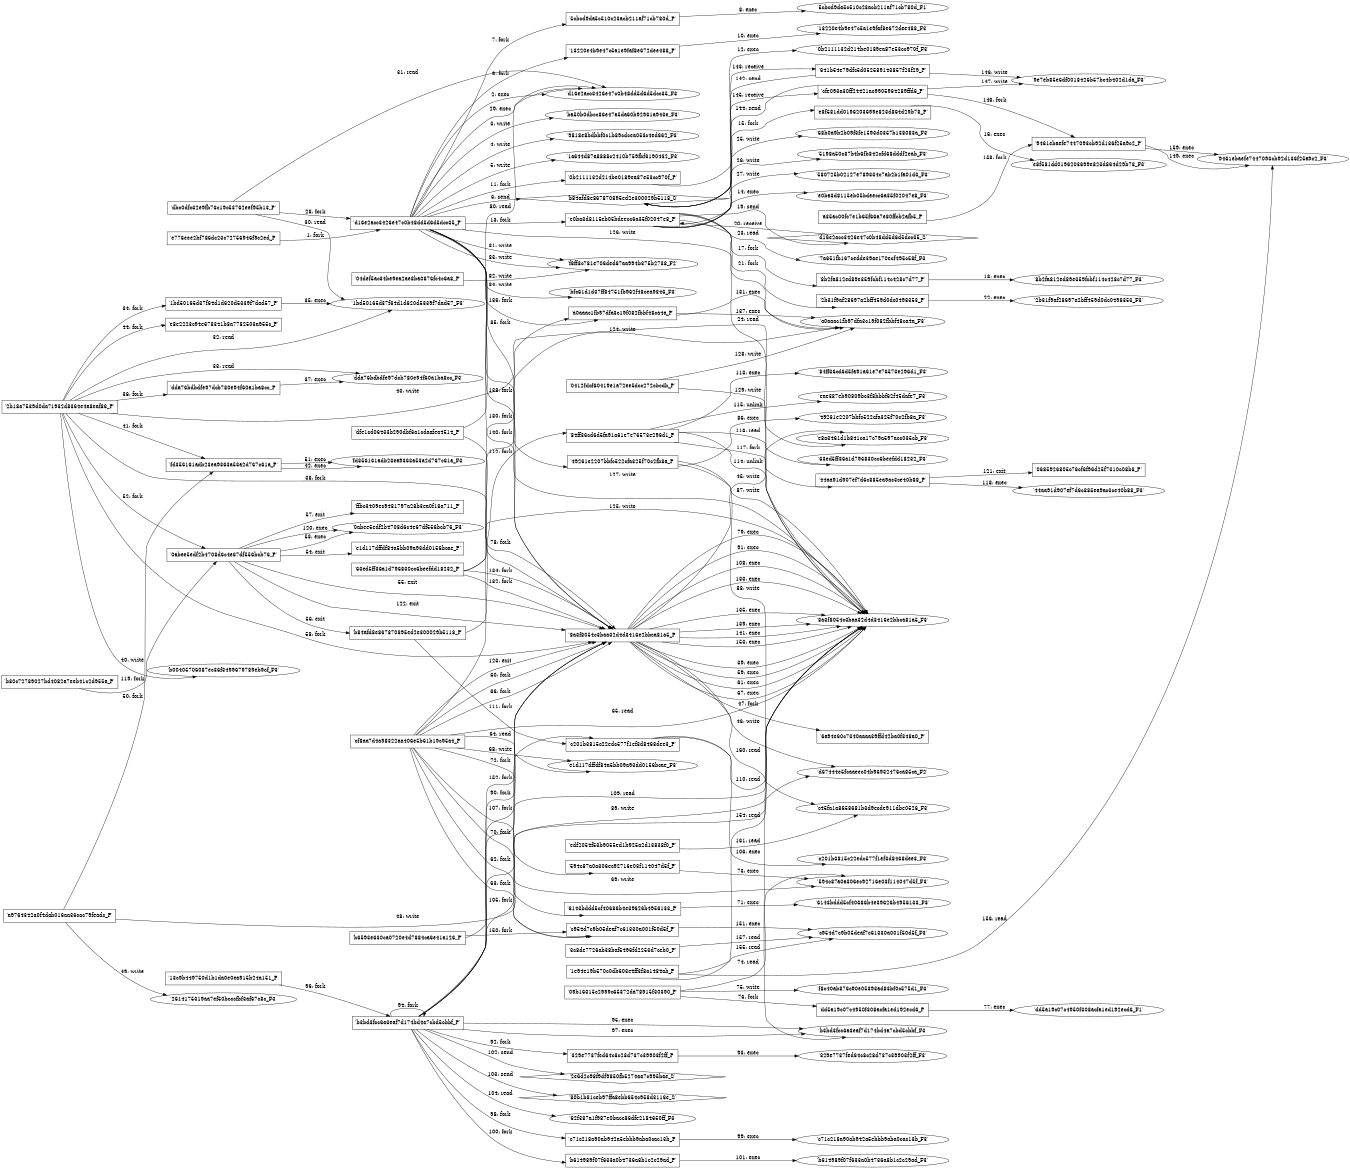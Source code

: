 digraph "D:\Learning\Paper\apt\基于CTI的攻击预警\Dataset\攻击图\ASGfromALLCTI\Prometei botnet and its quest for Monero.dot" {
rankdir="LR"
size="9"
fixedsize="false"
splines="true"
nodesep=0.3
ranksep=0
fontsize=10
overlap="scalexy"
engine= "neato"
	"'e776eee2bf786dc23c72756946f9c2ed_P'" [node_type=Process shape=box]
	"'d16e2acc3426e47c0b48dd5d6d5dcc35_P'" [node_type=Process shape=box]
	"'e776eee2bf786dc23c72756946f9c2ed_P'" -> "'d16e2acc3426e47c0b48dd5d6d5dcc35_P'" [label="1: fork"]
	"'d16e2acc3426e47c0b48dd5d6d5dcc35_P'" [node_type=Process shape=box]
	"'d16e2acc3426e47c0b48dd5d6d5dcc35_F3'" [node_type=File shape=ellipse]
	"'d16e2acc3426e47c0b48dd5d6d5dcc35_P'" -> "'d16e2acc3426e47c0b48dd5d6d5dcc35_F3'" [label="2: exec"]
	"'ba50b0dbcc86e47a5da60b92961a943e_F3'" [node_type=file shape=ellipse]
	"'d16e2acc3426e47c0b48dd5d6d5dcc35_P'" [node_type=Process shape=box]
	"'d16e2acc3426e47c0b48dd5d6d5dcc35_P'" -> "'ba50b0dbcc86e47a5da60b92961a943e_F3'" [label="3: write"]
	"'9818e8bdbbf0c1b89cdcea053c4ed662_F3'" [node_type=file shape=ellipse]
	"'d16e2acc3426e47c0b48dd5d6d5dcc35_P'" [node_type=Process shape=box]
	"'d16e2acc3426e47c0b48dd5d6d5dcc35_P'" -> "'9818e8bdbbf0c1b89cdcea053c4ed662_F3'" [label="4: write"]
	"'1a644d87a8888c2410b759fbf6190432_F3'" [node_type=file shape=ellipse]
	"'d16e2acc3426e47c0b48dd5d6d5dcc35_P'" [node_type=Process shape=box]
	"'d16e2acc3426e47c0b48dd5d6d5dcc35_P'" -> "'1a644d87a8888c2410b759fbf6190432_F3'" [label="5: write"]
	"'b84afd8e867870895ed2e300029b5118_S'" [node_type=Socket shape=diamond]
	"'d16e2acc3426e47c0b48dd5d6d5dcc35_P'" [node_type=Process shape=box]
	"'d16e2acc3426e47c0b48dd5d6d5dcc35_P'" -> "'b84afd8e867870895ed2e300029b5118_S'" [label="6: send"]
	"'d16e2acc3426e47c0b48dd5d6d5dcc35_P'" [node_type=Process shape=box]
	"'5cbcd9da5c510c23acb211af71cb780d_P'" [node_type=Process shape=box]
	"'d16e2acc3426e47c0b48dd5d6d5dcc35_P'" -> "'5cbcd9da5c510c23acb211af71cb780d_P'" [label="7: fork"]
	"'5cbcd9da5c510c23acb211af71cb780d_P'" [node_type=Process shape=box]
	"'5cbcd9da5c510c23acb211af71cb780d_F1'" [node_type=File shape=ellipse]
	"'5cbcd9da5c510c23acb211af71cb780d_P'" -> "'5cbcd9da5c510c23acb211af71cb780d_F1'" [label="8: exec"]
	"'d16e2acc3426e47c0b48dd5d6d5dcc35_P'" [node_type=Process shape=box]
	"'13220e4b9e47c5a1e9faf8e672dee488_P'" [node_type=Process shape=box]
	"'d16e2acc3426e47c0b48dd5d6d5dcc35_P'" -> "'13220e4b9e47c5a1e9faf8e672dee488_P'" [label="9: fork"]
	"'13220e4b9e47c5a1e9faf8e672dee488_P'" [node_type=Process shape=box]
	"'13220e4b9e47c5a1e9faf8e672dee488_F3'" [node_type=File shape=ellipse]
	"'13220e4b9e47c5a1e9faf8e672dee488_P'" -> "'13220e4b9e47c5a1e9faf8e672dee488_F3'" [label="10: exec"]
	"'d16e2acc3426e47c0b48dd5d6d5dcc35_P'" [node_type=Process shape=box]
	"'0b2111132d214be0189ea87e53cc970f_P'" [node_type=Process shape=box]
	"'d16e2acc3426e47c0b48dd5d6d5dcc35_P'" -> "'0b2111132d214be0189ea87e53cc970f_P'" [label="11: fork"]
	"'0b2111132d214be0189ea87e53cc970f_P'" [node_type=Process shape=box]
	"'0b2111132d214be0189ea87e53cc970f_F3'" [node_type=File shape=ellipse]
	"'0b2111132d214be0189ea87e53cc970f_P'" -> "'0b2111132d214be0189ea87e53cc970f_F3'" [label="12: exec"]
	"'d16e2acc3426e47c0b48dd5d6d5dcc35_P'" [node_type=Process shape=box]
	"'e0ba3d8115eb05bdeecc6a35f02047e8_P'" [node_type=Process shape=box]
	"'d16e2acc3426e47c0b48dd5d6d5dcc35_P'" -> "'e0ba3d8115eb05bdeecc6a35f02047e8_P'" [label="13: fork"]
	"'e0ba3d8115eb05bdeecc6a35f02047e8_P'" [node_type=Process shape=box]
	"'e0ba3d8115eb05bdeecc6a35f02047e8_F3'" [node_type=File shape=ellipse]
	"'e0ba3d8115eb05bdeecc6a35f02047e8_P'" -> "'e0ba3d8115eb05bdeecc6a35f02047e8_F3'" [label="14: exec"]
	"'e0ba3d8115eb05bdeecc6a35f02047e8_P'" [node_type=Process shape=box]
	"'e8f581dd0196203699e823d864d29b78_P'" [node_type=Process shape=box]
	"'e0ba3d8115eb05bdeecc6a35f02047e8_P'" -> "'e8f581dd0196203699e823d864d29b78_P'" [label="15: fork"]
	"'e8f581dd0196203699e823d864d29b78_P'" [node_type=Process shape=box]
	"'e8f581dd0196203699e823d864d29b78_F3'" [node_type=File shape=ellipse]
	"'e8f581dd0196203699e823d864d29b78_P'" -> "'e8f581dd0196203699e823d864d29b78_F3'" [label="16: exec"]
	"'e0ba3d8115eb05bdeecc6a35f02047e8_P'" [node_type=Process shape=box]
	"'8b2fa812ed89e359fcbf114c428c7d77_P'" [node_type=Process shape=box]
	"'e0ba3d8115eb05bdeecc6a35f02047e8_P'" -> "'8b2fa812ed89e359fcbf114c428c7d77_P'" [label="17: fork"]
	"'8b2fa812ed89e359fcbf114c428c7d77_P'" [node_type=Process shape=box]
	"'8b2fa812ed89e359fcbf114c428c7d77_F3'" [node_type=File shape=ellipse]
	"'8b2fa812ed89e359fcbf114c428c7d77_P'" -> "'8b2fa812ed89e359fcbf114c428c7d77_F3'" [label="18: exec"]
	"'d16e2acc3426e47c0b48dd5d6d5dcc35_S'" [node_type=Socket shape=diamond]
	"'e0ba3d8115eb05bdeecc6a35f02047e8_P'" [node_type=Process shape=box]
	"'e0ba3d8115eb05bdeecc6a35f02047e8_P'" -> "'d16e2acc3426e47c0b48dd5d6d5dcc35_S'" [label="19: send"]
	"'d16e2acc3426e47c0b48dd5d6d5dcc35_S'" -> "'e0ba3d8115eb05bdeecc6a35f02047e8_P'" [label="20: receive"]
	"'e0ba3d8115eb05bdeecc6a35f02047e8_P'" [node_type=Process shape=box]
	"'2b31f9af28697a2bff459d0dc0498353_P'" [node_type=Process shape=box]
	"'e0ba3d8115eb05bdeecc6a35f02047e8_P'" -> "'2b31f9af28697a2bff459d0dc0498353_P'" [label="21: fork"]
	"'2b31f9af28697a2bff459d0dc0498353_P'" [node_type=Process shape=box]
	"'2b31f9af28697a2bff459d0dc0498353_F3'" [node_type=File shape=ellipse]
	"'2b31f9af28697a2bff459d0dc0498353_P'" -> "'2b31f9af28697a2bff459d0dc0498353_F3'" [label="22: exec"]
	"'7a651fb167cedde39ae170ecf495c58f_F3'" [node_type=file shape=ellipse]
	"'e0ba3d8115eb05bdeecc6a35f02047e8_P'" [node_type=Process shape=box]
	"'e0ba3d8115eb05bdeecc6a35f02047e8_P'" -> "'7a651fb167cedde39ae170ecf495c58f_F3'" [label="23: read"]
	"'8a3f8054c3baa32d4d3416e2bbca81a5_F3'" [node_type=file shape=ellipse]
	"'e0ba3d8115eb05bdeecc6a35f02047e8_P'" [node_type=Process shape=box]
	"'e0ba3d8115eb05bdeecc6a35f02047e8_P'" -> "'8a3f8054c3baa32d4d3416e2bbca81a5_F3'" [label="24: read"]
	"'68b0a9b2b09f3fe1593d0357b138083a_F3'" [node_type=file shape=ellipse]
	"'e0ba3d8115eb05bdeecc6a35f02047e8_P'" [node_type=Process shape=box]
	"'e0ba3d8115eb05bdeecc6a35f02047e8_P'" -> "'68b0a9b2b09f3fe1593d0357b138083a_F3'" [label="25: write"]
	"'5198a50c87b4b6fb842cfd68dddf2eab_F3'" [node_type=file shape=ellipse]
	"'e0ba3d8115eb05bdeecc6a35f02047e8_P'" [node_type=Process shape=box]
	"'e0ba3d8115eb05bdeecc6a35f02047e8_P'" -> "'5198a50c87b4b6fb842cfd68dddf2eab_F3'" [label="26: write"]
	"'580725b02127e789334c7ab2b1fa01d3_F3'" [node_type=file shape=ellipse]
	"'e0ba3d8115eb05bdeecc6a35f02047e8_P'" [node_type=Process shape=box]
	"'e0ba3d8115eb05bdeecc6a35f02047e8_P'" -> "'580725b02127e789334c7ab2b1fa01d3_F3'" [label="27: write"]
	"'dbc0dfc32e9fb76c19c53762eef95b13_P'" [node_type=Process shape=box]
	"'d16e2acc3426e47c0b48dd5d6d5dcc35_P'" [node_type=Process shape=box]
	"'dbc0dfc32e9fb76c19c53762eef95b13_P'" -> "'d16e2acc3426e47c0b48dd5d6d5dcc35_P'" [label="28: fork"]
	"'d16e2acc3426e47c0b48dd5d6d5dcc35_P'" [node_type=Process shape=box]
	"'d16e2acc3426e47c0b48dd5d6d5dcc35_F3'" [node_type=File shape=ellipse]
	"'d16e2acc3426e47c0b48dd5d6d5dcc35_P'" -> "'d16e2acc3426e47c0b48dd5d6d5dcc35_F3'" [label="29: exec"]
	"'1bd50165d37f64d1d620d5339f7dad57_F3'" [node_type=file shape=ellipse]
	"'dbc0dfc32e9fb76c19c53762eef95b13_P'" [node_type=Process shape=box]
	"'dbc0dfc32e9fb76c19c53762eef95b13_P'" -> "'1bd50165d37f64d1d620d5339f7dad57_F3'" [label="30: read"]
	"'d16e2acc3426e47c0b48dd5d6d5dcc35_F3'" [node_type=file shape=ellipse]
	"'dbc0dfc32e9fb76c19c53762eef95b13_P'" [node_type=Process shape=box]
	"'dbc0dfc32e9fb76c19c53762eef95b13_P'" -> "'d16e2acc3426e47c0b48dd5d6d5dcc35_F3'" [label="31: read"]
	"'1bd50165d37f64d1d620d5339f7dad57_F3'" [node_type=file shape=ellipse]
	"'2b18a7539d0da71932d8364e4a8eaf86_P'" [node_type=Process shape=box]
	"'2b18a7539d0da71932d8364e4a8eaf86_P'" -> "'1bd50165d37f64d1d620d5339f7dad57_F3'" [label="32: read"]
	"'dda76bdbdfe97dcb780e94f60a1ba8cc_F3'" [node_type=file shape=ellipse]
	"'2b18a7539d0da71932d8364e4a8eaf86_P'" [node_type=Process shape=box]
	"'2b18a7539d0da71932d8364e4a8eaf86_P'" -> "'dda76bdbdfe97dcb780e94f60a1ba8cc_F3'" [label="33: read"]
	"'2b18a7539d0da71932d8364e4a8eaf86_P'" [node_type=Process shape=box]
	"'1bd50165d37f64d1d620d5339f7dad57_P'" [node_type=Process shape=box]
	"'2b18a7539d0da71932d8364e4a8eaf86_P'" -> "'1bd50165d37f64d1d620d5339f7dad57_P'" [label="34: fork"]
	"'1bd50165d37f64d1d620d5339f7dad57_P'" [node_type=Process shape=box]
	"'1bd50165d37f64d1d620d5339f7dad57_F3'" [node_type=File shape=ellipse]
	"'1bd50165d37f64d1d620d5339f7dad57_P'" -> "'1bd50165d37f64d1d620d5339f7dad57_F3'" [label="35: exec"]
	"'2b18a7539d0da71932d8364e4a8eaf86_P'" [node_type=Process shape=box]
	"'dda76bdbdfe97dcb780e94f60a1ba8cc_P'" [node_type=Process shape=box]
	"'2b18a7539d0da71932d8364e4a8eaf86_P'" -> "'dda76bdbdfe97dcb780e94f60a1ba8cc_P'" [label="36: fork"]
	"'dda76bdbdfe97dcb780e94f60a1ba8cc_P'" [node_type=Process shape=box]
	"'dda76bdbdfe97dcb780e94f60a1ba8cc_F3'" [node_type=File shape=ellipse]
	"'dda76bdbdfe97dcb780e94f60a1ba8cc_P'" -> "'dda76bdbdfe97dcb780e94f60a1ba8cc_F3'" [label="37: exec"]
	"'2b18a7539d0da71932d8364e4a8eaf86_P'" [node_type=Process shape=box]
	"'8a3f8054c3baa32d4d3416e2bbca81a5_P'" [node_type=Process shape=box]
	"'2b18a7539d0da71932d8364e4a8eaf86_P'" -> "'8a3f8054c3baa32d4d3416e2bbca81a5_P'" [label="38: fork"]
	"'8a3f8054c3baa32d4d3416e2bbca81a5_P'" [node_type=Process shape=box]
	"'8a3f8054c3baa32d4d3416e2bbca81a5_F3'" [node_type=File shape=ellipse]
	"'8a3f8054c3baa32d4d3416e2bbca81a5_P'" -> "'8a3f8054c3baa32d4d3416e2bbca81a5_F3'" [label="39: exec"]
	"'b00405706087ec36f3499679789eb9cf_F3'" [node_type=file shape=ellipse]
	"'2b18a7539d0da71932d8364e4a8eaf86_P'" [node_type=Process shape=box]
	"'2b18a7539d0da71932d8364e4a8eaf86_P'" -> "'b00405706087ec36f3499679789eb9cf_F3'" [label="40: write"]
	"'2b18a7539d0da71932d8364e4a8eaf86_P'" [node_type=Process shape=box]
	"'fd356161adb23ea9363a53a2d767c61a_P'" [node_type=Process shape=box]
	"'2b18a7539d0da71932d8364e4a8eaf86_P'" -> "'fd356161adb23ea9363a53a2d767c61a_P'" [label="41: fork"]
	"'fd356161adb23ea9363a53a2d767c61a_P'" [node_type=Process shape=box]
	"'fd356161adb23ea9363a53a2d767c61a_F3'" [node_type=File shape=ellipse]
	"'fd356161adb23ea9363a53a2d767c61a_P'" -> "'fd356161adb23ea9363a53a2d767c61a_F3'" [label="42: exec"]
	"'e8a3461d1b841ca17c79a597acc035cb_F3'" [node_type=file shape=ellipse]
	"'2b18a7539d0da71932d8364e4a8eaf86_P'" [node_type=Process shape=box]
	"'2b18a7539d0da71932d8364e4a8eaf86_P'" -> "'e8a3461d1b841ca17c79a597acc035cb_F3'" [label="43: write"]
	"'2b18a7539d0da71932d8364e4a8eaf86_P'" [node_type=Process shape=box]
	"'e8e2223c94e678341b8a7782503a955c_P'" [node_type=Process shape=box]
	"'2b18a7539d0da71932d8364e4a8eaf86_P'" -> "'e8e2223c94e678341b8a7782503a955c_P'" [label="44: fork"]
	"'e8a3461d1b841ca17c79a597acc035cb_F3'" [node_type=file shape=ellipse]
	"'8a3f8054c3baa32d4d3416e2bbca81a5_P'" [node_type=Process shape=box]
	"'8a3f8054c3baa32d4d3416e2bbca81a5_P'" -> "'e8a3461d1b841ca17c79a597acc035cb_F3'" [label="45: write"]
	"'d67444e5fcaaeec04b96932476ca85ca_F2'" [node_type=file shape=ellipse]
	"'8a3f8054c3baa32d4d3416e2bbca81a5_P'" [node_type=Process shape=box]
	"'8a3f8054c3baa32d4d3416e2bbca81a5_P'" -> "'d67444e5fcaaeec04b96932476ca85ca_F2'" [label="46: write"]
	"'8a3f8054c3baa32d4d3416e2bbca81a5_P'" [node_type=Process shape=box]
	"'6a94e60c7340aaaa39ffd42ba0f348a0_P'" [node_type=Process shape=box]
	"'8a3f8054c3baa32d4d3416e2bbca81a5_P'" -> "'6a94e60c7340aaaa39ffd42ba0f348a0_P'" [label="47: fork"]
	"'d67444e5fcaaeec04b96932476ca85ca_F2'" [node_type=file shape=ellipse]
	"'a9764342a0f4dab016aa36cac79feadc_P'" [node_type=Process shape=box]
	"'a9764342a0f4dab016aa36cac79feadc_P'" -> "'d67444e5fcaaeec04b96932476ca85ca_F2'" [label="48: write"]
	"'2614175319aa7ef50bcccfbf3af67c8c_F3'" [node_type=file shape=ellipse]
	"'a9764342a0f4dab016aa36cac79feadc_P'" [node_type=Process shape=box]
	"'a9764342a0f4dab016aa36cac79feadc_P'" -> "'2614175319aa7ef50bcccfbf3af67c8c_F3'" [label="49: write"]
	"'a9764342a0f4dab016aa36cac79feadc_P'" [node_type=Process shape=box]
	"'fd356161adb23ea9363a53a2d767c61a_P'" [node_type=Process shape=box]
	"'a9764342a0f4dab016aa36cac79feadc_P'" -> "'fd356161adb23ea9363a53a2d767c61a_P'" [label="50: fork"]
	"'fd356161adb23ea9363a53a2d767c61a_P'" [node_type=Process shape=box]
	"'fd356161adb23ea9363a53a2d767c61a_F3'" [node_type=File shape=ellipse]
	"'fd356161adb23ea9363a53a2d767c61a_P'" -> "'fd356161adb23ea9363a53a2d767c61a_F3'" [label="51: exec"]
	"'2b18a7539d0da71932d8364e4a8eaf86_P'" [node_type=Process shape=box]
	"'0abee5edf2b4708d6c4e67df556bcb76_P'" [node_type=Process shape=box]
	"'2b18a7539d0da71932d8364e4a8eaf86_P'" -> "'0abee5edf2b4708d6c4e67df556bcb76_P'" [label="52: fork"]
	"'0abee5edf2b4708d6c4e67df556bcb76_P'" [node_type=Process shape=box]
	"'0abee5edf2b4708d6c4e67df556bcb76_F3'" [node_type=File shape=ellipse]
	"'0abee5edf2b4708d6c4e67df556bcb76_P'" -> "'0abee5edf2b4708d6c4e67df556bcb76_F3'" [label="53: exec"]
	"'0abee5edf2b4708d6c4e67df556bcb76_P'" [node_type=Process shape=box]
	"'e1d117dffdf84a5bb09a93dd0156bcae_P'" [node_type=Process shape=box]
	"'0abee5edf2b4708d6c4e67df556bcb76_P'" -> "'e1d117dffdf84a5bb09a93dd0156bcae_P'" [label="54: exit"]
	"'0abee5edf2b4708d6c4e67df556bcb76_P'" [node_type=Process shape=box]
	"'8a3f8054c3baa32d4d3416e2bbca81a5_P'" [node_type=Process shape=box]
	"'0abee5edf2b4708d6c4e67df556bcb76_P'" -> "'8a3f8054c3baa32d4d3416e2bbca81a5_P'" [label="55: exit"]
	"'0abee5edf2b4708d6c4e67df556bcb76_P'" [node_type=Process shape=box]
	"'b84afd8e867870895ed2e300029b5118_P'" [node_type=Process shape=box]
	"'0abee5edf2b4708d6c4e67df556bcb76_P'" -> "'b84afd8e867870895ed2e300029b5118_P'" [label="56: exit"]
	"'0abee5edf2b4708d6c4e67df556bcb76_P'" [node_type=Process shape=box]
	"'ffbc3409ec9481797a28b3ea0f18a711_P'" [node_type=Process shape=box]
	"'0abee5edf2b4708d6c4e67df556bcb76_P'" -> "'ffbc3409ec9481797a28b3ea0f18a711_P'" [label="57: exit"]
	"'2b18a7539d0da71932d8364e4a8eaf86_P'" [node_type=Process shape=box]
	"'8a3f8054c3baa32d4d3416e2bbca81a5_P'" [node_type=Process shape=box]
	"'2b18a7539d0da71932d8364e4a8eaf86_P'" -> "'8a3f8054c3baa32d4d3416e2bbca81a5_P'" [label="58: fork"]
	"'8a3f8054c3baa32d4d3416e2bbca81a5_P'" [node_type=Process shape=box]
	"'8a3f8054c3baa32d4d3416e2bbca81a5_F3'" [node_type=File shape=ellipse]
	"'8a3f8054c3baa32d4d3416e2bbca81a5_P'" -> "'8a3f8054c3baa32d4d3416e2bbca81a5_F3'" [label="59: exec"]
	"'cf8aa7d4a98322aa406e5b61b19c95a4_P'" [node_type=Process shape=box]
	"'8a3f8054c3baa32d4d3416e2bbca81a5_P'" [node_type=Process shape=box]
	"'cf8aa7d4a98322aa406e5b61b19c95a4_P'" -> "'8a3f8054c3baa32d4d3416e2bbca81a5_P'" [label="60: fork"]
	"'8a3f8054c3baa32d4d3416e2bbca81a5_P'" [node_type=Process shape=box]
	"'8a3f8054c3baa32d4d3416e2bbca81a5_F3'" [node_type=File shape=ellipse]
	"'8a3f8054c3baa32d4d3416e2bbca81a5_P'" -> "'8a3f8054c3baa32d4d3416e2bbca81a5_F3'" [label="61: exec"]
	"'cf8aa7d4a98322aa406e5b61b19c95a4_P'" [node_type=Process shape=box]
	"'c954d7c9b05deaf7c61330a001f50d5f_P'" [node_type=Process shape=box]
	"'cf8aa7d4a98322aa406e5b61b19c95a4_P'" -> "'c954d7c9b05deaf7c61330a001f50d5f_P'" [label="62: fork"]
	"'cf8aa7d4a98322aa406e5b61b19c95a4_P'" [node_type=Process shape=box]
	"'c954d7c9b05deaf7c61330a001f50d5f_P'" [node_type=Process shape=box]
	"'cf8aa7d4a98322aa406e5b61b19c95a4_P'" -> "'c954d7c9b05deaf7c61330a001f50d5f_P'" [label="63: fork"]
	"'e1d117dffdf84a5bb09a93dd0156bcae_F3'" [node_type=file shape=ellipse]
	"'cf8aa7d4a98322aa406e5b61b19c95a4_P'" [node_type=Process shape=box]
	"'cf8aa7d4a98322aa406e5b61b19c95a4_P'" -> "'e1d117dffdf84a5bb09a93dd0156bcae_F3'" [label="64: read"]
	"'8a3f8054c3baa32d4d3416e2bbca81a5_F3'" [node_type=file shape=ellipse]
	"'cf8aa7d4a98322aa406e5b61b19c95a4_P'" [node_type=Process shape=box]
	"'cf8aa7d4a98322aa406e5b61b19c95a4_P'" -> "'8a3f8054c3baa32d4d3416e2bbca81a5_F3'" [label="65: read"]
	"'cf8aa7d4a98322aa406e5b61b19c95a4_P'" [node_type=Process shape=box]
	"'8a3f8054c3baa32d4d3416e2bbca81a5_P'" [node_type=Process shape=box]
	"'cf8aa7d4a98322aa406e5b61b19c95a4_P'" -> "'8a3f8054c3baa32d4d3416e2bbca81a5_P'" [label="66: fork"]
	"'8a3f8054c3baa32d4d3416e2bbca81a5_P'" [node_type=Process shape=box]
	"'8a3f8054c3baa32d4d3416e2bbca81a5_F3'" [node_type=File shape=ellipse]
	"'8a3f8054c3baa32d4d3416e2bbca81a5_P'" -> "'8a3f8054c3baa32d4d3416e2bbca81a5_F3'" [label="67: exec"]
	"'e1d117dffdf84a5bb09a93dd0156bcae_F3'" [node_type=file shape=ellipse]
	"'cf8aa7d4a98322aa406e5b61b19c95a4_P'" [node_type=Process shape=box]
	"'cf8aa7d4a98322aa406e5b61b19c95a4_P'" -> "'e1d117dffdf84a5bb09a93dd0156bcae_F3'" [label="68: write"]
	"'594c87a0a306ec92716e03f114047d5f_F3'" [node_type=file shape=ellipse]
	"'cf8aa7d4a98322aa406e5b61b19c95a4_P'" [node_type=Process shape=box]
	"'cf8aa7d4a98322aa406e5b61b19c95a4_P'" -> "'594c87a0a306ec92716e03f114047d5f_F3'" [label="69: write"]
	"'cf8aa7d4a98322aa406e5b61b19c95a4_P'" [node_type=Process shape=box]
	"'6143bddd5cf40686b4e39626b4956133_P'" [node_type=Process shape=box]
	"'cf8aa7d4a98322aa406e5b61b19c95a4_P'" -> "'6143bddd5cf40686b4e39626b4956133_P'" [label="70: fork"]
	"'6143bddd5cf40686b4e39626b4956133_P'" [node_type=Process shape=box]
	"'6143bddd5cf40686b4e39626b4956133_F3'" [node_type=File shape=ellipse]
	"'6143bddd5cf40686b4e39626b4956133_P'" -> "'6143bddd5cf40686b4e39626b4956133_F3'" [label="71: exec"]
	"'cf8aa7d4a98322aa406e5b61b19c95a4_P'" [node_type=Process shape=box]
	"'594c87a0a306ec92716e03f114047d5f_P'" [node_type=Process shape=box]
	"'cf8aa7d4a98322aa406e5b61b19c95a4_P'" -> "'594c87a0a306ec92716e03f114047d5f_P'" [label="72: fork"]
	"'594c87a0a306ec92716e03f114047d5f_P'" [node_type=Process shape=box]
	"'594c87a0a306ec92716e03f114047d5f_F3'" [node_type=File shape=ellipse]
	"'594c87a0a306ec92716e03f114047d5f_P'" -> "'594c87a0a306ec92716e03f114047d5f_F3'" [label="73: exec"]
	"'594c87a0a306ec92716e03f114047d5f_F3'" [node_type=file shape=ellipse]
	"'09b16315c2999c65372da78915f30390_P'" [node_type=Process shape=box]
	"'09b16315c2999c65372da78915f30390_P'" -> "'594c87a0a306ec92716e03f114047d5f_F3'" [label="74: read"]
	"'f8c40ab876c90e05393ad83bf0c575d1_F3'" [node_type=file shape=ellipse]
	"'09b16315c2999c65372da78915f30390_P'" [node_type=Process shape=box]
	"'09b16315c2999c65372da78915f30390_P'" -> "'f8c40ab876c90e05393ad83bf0c575d1_F3'" [label="75: write"]
	"'09b16315c2999c65372da78915f30390_P'" [node_type=Process shape=box]
	"'dd5a19c07c4950f308acfa1ed192ecd6_P'" [node_type=Process shape=box]
	"'09b16315c2999c65372da78915f30390_P'" -> "'dd5a19c07c4950f308acfa1ed192ecd6_P'" [label="76: fork"]
	"'dd5a19c07c4950f308acfa1ed192ecd6_P'" [node_type=Process shape=box]
	"'dd5a19c07c4950f308acfa1ed192ecd6_F1'" [node_type=File shape=ellipse]
	"'dd5a19c07c4950f308acfa1ed192ecd6_P'" -> "'dd5a19c07c4950f308acfa1ed192ecd6_F1'" [label="77: exec"]
	"'dfe1cd06433b290dbf6a1cdaafea4514_P'" [node_type=Process shape=box]
	"'8a3f8054c3baa32d4d3416e2bbca81a5_P'" [node_type=Process shape=box]
	"'dfe1cd06433b290dbf6a1cdaafea4514_P'" -> "'8a3f8054c3baa32d4d3416e2bbca81a5_P'" [label="78: fork"]
	"'8a3f8054c3baa32d4d3416e2bbca81a5_P'" [node_type=Process shape=box]
	"'8a3f8054c3baa32d4d3416e2bbca81a5_F3'" [node_type=File shape=ellipse]
	"'8a3f8054c3baa32d4d3416e2bbca81a5_P'" -> "'8a3f8054c3baa32d4d3416e2bbca81a5_F3'" [label="79: exec"]
	"'d16e2acc3426e47c0b48dd5d6d5dcc35_F3'" [node_type=file shape=ellipse]
	"'dfe1cd06433b290dbf6a1cdaafea4514_P'" [node_type=Process shape=box]
	"'dfe1cd06433b290dbf6a1cdaafea4514_P'" -> "'d16e2acc3426e47c0b48dd5d6d5dcc35_F3'" [label="80: read"]
	"'f6ff8c781e706ded67aa994b375b2738_F2'" [node_type=file shape=ellipse]
	"'d16e2acc3426e47c0b48dd5d6d5dcc35_P'" [node_type=Process shape=box]
	"'d16e2acc3426e47c0b48dd5d6d5dcc35_P'" -> "'f6ff8c781e706ded67aa994b375b2738_F2'" [label="81: write"]
	"'f6ff8c781e706ded67aa994b375b2738_F2'" [node_type=file shape=ellipse]
	"'04def5ac34be9ea2ae8ba0876fc4c6a8_P'" [node_type=Process shape=box]
	"'04def5ac34be9ea2ae8ba0876fc4c6a8_P'" -> "'f6ff8c781e706ded67aa994b375b2738_F2'" [label="82: write"]
	"'f6ff8c781e706ded67aa994b375b2738_F2'" [node_type=file shape=ellipse]
	"'d16e2acc3426e47c0b48dd5d6d5dcc35_P'" [node_type=Process shape=box]
	"'d16e2acc3426e47c0b48dd5d6d5dcc35_P'" -> "'f6ff8c781e706ded67aa994b375b2738_F2'" [label="83: write"]
	"'bfc61d1d37ff84751fb962f48cea9846_F3'" [node_type=file shape=ellipse]
	"'d16e2acc3426e47c0b48dd5d6d5dcc35_P'" [node_type=Process shape=box]
	"'d16e2acc3426e47c0b48dd5d6d5dcc35_P'" -> "'bfc61d1d37ff84751fb962f48cea9846_F3'" [label="84: write"]
	"'d16e2acc3426e47c0b48dd5d6d5dcc35_P'" [node_type=Process shape=box]
	"'49261e2207bbfc522cfa325f70c2fb8a_P'" [node_type=Process shape=box]
	"'d16e2acc3426e47c0b48dd5d6d5dcc35_P'" -> "'49261e2207bbfc522cfa325f70c2fb8a_P'" [label="85: fork"]
	"'49261e2207bbfc522cfa325f70c2fb8a_P'" [node_type=Process shape=box]
	"'49261e2207bbfc522cfa325f70c2fb8a_F3'" [node_type=File shape=ellipse]
	"'49261e2207bbfc522cfa325f70c2fb8a_P'" -> "'49261e2207bbfc522cfa325f70c2fb8a_F3'" [label="86: exec"]
	"'8a3f8054c3baa32d4d3416e2bbca81a5_F3'" [node_type=file shape=ellipse]
	"'49261e2207bbfc522cfa325f70c2fb8a_P'" [node_type=Process shape=box]
	"'49261e2207bbfc522cfa325f70c2fb8a_P'" -> "'8a3f8054c3baa32d4d3416e2bbca81a5_F3'" [label="87: write"]
	"'b3bd3fcc6a3eaf7d174bd4a7cbd5cbbf_F3'" [node_type=file shape=ellipse]
	"'49261e2207bbfc522cfa325f70c2fb8a_P'" [node_type=Process shape=box]
	"'49261e2207bbfc522cfa325f70c2fb8a_P'" -> "'b3bd3fcc6a3eaf7d174bd4a7cbd5cbbf_F3'" [label="88: write"]
	"'8a3f8054c3baa32d4d3416e2bbca81a5_F3'" [node_type=file shape=ellipse]
	"'b3bd3fcc6a3eaf7d174bd4a7cbd5cbbf_P'" [node_type=Process shape=box]
	"'b3bd3fcc6a3eaf7d174bd4a7cbd5cbbf_P'" -> "'8a3f8054c3baa32d4d3416e2bbca81a5_F3'" [label="89: write"]
	"'b3bd3fcc6a3eaf7d174bd4a7cbd5cbbf_P'" [node_type=Process shape=box]
	"'8a3f8054c3baa32d4d3416e2bbca81a5_P'" [node_type=Process shape=box]
	"'b3bd3fcc6a3eaf7d174bd4a7cbd5cbbf_P'" -> "'8a3f8054c3baa32d4d3416e2bbca81a5_P'" [label="90: fork"]
	"'8a3f8054c3baa32d4d3416e2bbca81a5_P'" [node_type=Process shape=box]
	"'8a3f8054c3baa32d4d3416e2bbca81a5_F3'" [node_type=File shape=ellipse]
	"'8a3f8054c3baa32d4d3416e2bbca81a5_P'" -> "'8a3f8054c3baa32d4d3416e2bbca81a5_F3'" [label="91: exec"]
	"'b3bd3fcc6a3eaf7d174bd4a7cbd5cbbf_P'" [node_type=Process shape=box]
	"'329e7737fed64c8c28d737c39903f2ff_P'" [node_type=Process shape=box]
	"'b3bd3fcc6a3eaf7d174bd4a7cbd5cbbf_P'" -> "'329e7737fed64c8c28d737c39903f2ff_P'" [label="92: fork"]
	"'329e7737fed64c8c28d737c39903f2ff_P'" [node_type=Process shape=box]
	"'329e7737fed64c8c28d737c39903f2ff_F3'" [node_type=File shape=ellipse]
	"'329e7737fed64c8c28d737c39903f2ff_P'" -> "'329e7737fed64c8c28d737c39903f2ff_F3'" [label="93: exec"]
	"'b3bd3fcc6a3eaf7d174bd4a7cbd5cbbf_P'" [node_type=Process shape=box]
	"'b3bd3fcc6a3eaf7d174bd4a7cbd5cbbf_P'" [node_type=Process shape=box]
	"'b3bd3fcc6a3eaf7d174bd4a7cbd5cbbf_P'" -> "'b3bd3fcc6a3eaf7d174bd4a7cbd5cbbf_P'" [label="94: fork"]
	"'b3bd3fcc6a3eaf7d174bd4a7cbd5cbbf_P'" [node_type=Process shape=box]
	"'b3bd3fcc6a3eaf7d174bd4a7cbd5cbbf_F3'" [node_type=File shape=ellipse]
	"'b3bd3fcc6a3eaf7d174bd4a7cbd5cbbf_P'" -> "'b3bd3fcc6a3eaf7d174bd4a7cbd5cbbf_F3'" [label="95: exec"]
	"'13c9b449750d1b1da0e0ea915b24a151_P'" [node_type=Process shape=box]
	"'b3bd3fcc6a3eaf7d174bd4a7cbd5cbbf_P'" [node_type=Process shape=box]
	"'13c9b449750d1b1da0e0ea915b24a151_P'" -> "'b3bd3fcc6a3eaf7d174bd4a7cbd5cbbf_P'" [label="96: fork"]
	"'b3bd3fcc6a3eaf7d174bd4a7cbd5cbbf_P'" [node_type=Process shape=box]
	"'b3bd3fcc6a3eaf7d174bd4a7cbd5cbbf_F3'" [node_type=File shape=ellipse]
	"'b3bd3fcc6a3eaf7d174bd4a7cbd5cbbf_P'" -> "'b3bd3fcc6a3eaf7d174bd4a7cbd5cbbf_F3'" [label="97: exec"]
	"'b3bd3fcc6a3eaf7d174bd4a7cbd5cbbf_P'" [node_type=Process shape=box]
	"'c71c218a90ab942a5ebbb9aba0cac13b_P'" [node_type=Process shape=box]
	"'b3bd3fcc6a3eaf7d174bd4a7cbd5cbbf_P'" -> "'c71c218a90ab942a5ebbb9aba0cac13b_P'" [label="98: fork"]
	"'c71c218a90ab942a5ebbb9aba0cac13b_P'" [node_type=Process shape=box]
	"'c71c218a90ab942a5ebbb9aba0cac13b_F3'" [node_type=File shape=ellipse]
	"'c71c218a90ab942a5ebbb9aba0cac13b_P'" -> "'c71c218a90ab942a5ebbb9aba0cac13b_F3'" [label="99: exec"]
	"'b3bd3fcc6a3eaf7d174bd4a7cbd5cbbf_P'" [node_type=Process shape=box]
	"'b614989f07f633a0b4736a8b1c2c29ad_P'" [node_type=Process shape=box]
	"'b3bd3fcc6a3eaf7d174bd4a7cbd5cbbf_P'" -> "'b614989f07f633a0b4736a8b1c2c29ad_P'" [label="100: fork"]
	"'b614989f07f633a0b4736a8b1c2c29ad_P'" [node_type=Process shape=box]
	"'b614989f07f633a0b4736a8b1c2c29ad_F3'" [node_type=File shape=ellipse]
	"'b614989f07f633a0b4736a8b1c2c29ad_P'" -> "'b614989f07f633a0b4736a8b1c2c29ad_F3'" [label="101: exec"]
	"'2e6d2c98f9df9850fb5274aa7c995bae_S'" [node_type=Socket shape=diamond]
	"'b3bd3fcc6a3eaf7d174bd4a7cbd5cbbf_P'" [node_type=Process shape=box]
	"'b3bd3fcc6a3eaf7d174bd4a7cbd5cbbf_P'" -> "'2e6d2c98f9df9850fb5274aa7c995bae_S'" [label="102: send"]
	"'80b1b81ceb97ffa8ebb654c958d3116e_S'" [node_type=Socket shape=diamond]
	"'b3bd3fcc6a3eaf7d174bd4a7cbd5cbbf_P'" [node_type=Process shape=box]
	"'b3bd3fcc6a3eaf7d174bd4a7cbd5cbbf_P'" -> "'80b1b81ceb97ffa8ebb654c958d3116e_S'" [label="103: send"]
	"'62f387a1f987e0bacc86dfe2184650ff_F3'" [node_type=file shape=ellipse]
	"'b3bd3fcc6a3eaf7d174bd4a7cbd5cbbf_P'" [node_type=Process shape=box]
	"'b3bd3fcc6a3eaf7d174bd4a7cbd5cbbf_P'" -> "'62f387a1f987e0bacc86dfe2184650ff_F3'" [label="104: read"]
	"'b3bd3fcc6a3eaf7d174bd4a7cbd5cbbf_P'" [node_type=Process shape=box]
	"'c201b3815c22edc577f1ef3d8468dee3_P'" [node_type=Process shape=box]
	"'b3bd3fcc6a3eaf7d174bd4a7cbd5cbbf_P'" -> "'c201b3815c22edc577f1ef3d8468dee3_P'" [label="105: fork"]
	"'c201b3815c22edc577f1ef3d8468dee3_P'" [node_type=Process shape=box]
	"'c201b3815c22edc577f1ef3d8468dee3_F3'" [node_type=File shape=ellipse]
	"'c201b3815c22edc577f1ef3d8468dee3_P'" -> "'c201b3815c22edc577f1ef3d8468dee3_F3'" [label="106: exec"]
	"'b3bd3fcc6a3eaf7d174bd4a7cbd5cbbf_P'" [node_type=Process shape=box]
	"'8a3f8054c3baa32d4d3416e2bbca81a5_P'" [node_type=Process shape=box]
	"'b3bd3fcc6a3eaf7d174bd4a7cbd5cbbf_P'" -> "'8a3f8054c3baa32d4d3416e2bbca81a5_P'" [label="107: fork"]
	"'8a3f8054c3baa32d4d3416e2bbca81a5_P'" [node_type=Process shape=box]
	"'8a3f8054c3baa32d4d3416e2bbca81a5_F3'" [node_type=File shape=ellipse]
	"'8a3f8054c3baa32d4d3416e2bbca81a5_P'" -> "'8a3f8054c3baa32d4d3416e2bbca81a5_F3'" [label="108: exec"]
	"'8a3f8054c3baa32d4d3416e2bbca81a5_F3'" [node_type=file shape=ellipse]
	"'b3bd3fcc6a3eaf7d174bd4a7cbd5cbbf_P'" [node_type=Process shape=box]
	"'b3bd3fcc6a3eaf7d174bd4a7cbd5cbbf_P'" -> "'8a3f8054c3baa32d4d3416e2bbca81a5_F3'" [label="109: read"]
	"'8a3f8054c3baa32d4d3416e2bbca81a5_F3'" [node_type=file shape=ellipse]
	"'c201b3815c22edc577f1ef3d8468dee3_P'" [node_type=Process shape=box]
	"'c201b3815c22edc577f1ef3d8468dee3_P'" -> "'8a3f8054c3baa32d4d3416e2bbca81a5_F3'" [label="110: read"]
	"'b84afd8e867870895ed2e300029b5118_P'" [node_type=Process shape=box]
	"'c201b3815c22edc577f1ef3d8468dee3_P'" [node_type=Process shape=box]
	"'b84afd8e867870895ed2e300029b5118_P'" -> "'c201b3815c22edc577f1ef3d8468dee3_P'" [label="111: fork"]
	"'b84afd8e867870895ed2e300029b5118_P'" [node_type=Process shape=box]
	"'84ff36cd6d5fa91a61e7e76573e296d1_P'" [node_type=Process shape=box]
	"'b84afd8e867870895ed2e300029b5118_P'" -> "'84ff36cd6d5fa91a61e7e76573e296d1_P'" [label="112: fork"]
	"'84ff36cd6d5fa91a61e7e76573e296d1_P'" [node_type=Process shape=box]
	"'84ff36cd6d5fa91a61e7e76573e296d1_F3'" [node_type=File shape=ellipse]
	"'84ff36cd6d5fa91a61e7e76573e296d1_P'" -> "'84ff36cd6d5fa91a61e7e76573e296d1_F3'" [label="113: exec"]
	"'8a3f8054c3baa32d4d3416e2bbca81a5_F3'" [node_type=file shape=ellipse]
	"'84ff36cd6d5fa91a61e7e76573e296d1_P'" [node_type=Process shape=box]
	"'84ff36cd6d5fa91a61e7e76573e296d1_P'" -> "'8a3f8054c3baa32d4d3416e2bbca81a5_F3'" [label="114: unlink"]
	"'eae387eb90809bc3f8bbbf62f45dafe7_F3'" [node_type=file shape=ellipse]
	"'84ff36cd6d5fa91a61e7e76573e296d1_P'" [node_type=Process shape=box]
	"'84ff36cd6d5fa91a61e7e76573e296d1_P'" -> "'eae387eb90809bc3f8bbbf62f45dafe7_F3'" [label="115: unlink"]
	"'63ed5ff36a1d796830cc6beefdd18232_F3'" [node_type=file shape=ellipse]
	"'84ff36cd6d5fa91a61e7e76573e296d1_P'" [node_type=Process shape=box]
	"'84ff36cd6d5fa91a61e7e76573e296d1_P'" -> "'63ed5ff36a1d796830cc6beefdd18232_F3'" [label="116: read"]
	"'84ff36cd6d5fa91a61e7e76573e296d1_P'" [node_type=Process shape=box]
	"'44aa91d907ef7d6c885ea9ac3ce40b88_P'" [node_type=Process shape=box]
	"'84ff36cd6d5fa91a61e7e76573e296d1_P'" -> "'44aa91d907ef7d6c885ea9ac3ce40b88_P'" [label="117: fork"]
	"'44aa91d907ef7d6c885ea9ac3ce40b88_P'" [node_type=Process shape=box]
	"'44aa91d907ef7d6c885ea9ac3ce40b88_F3'" [node_type=File shape=ellipse]
	"'44aa91d907ef7d6c885ea9ac3ce40b88_P'" -> "'44aa91d907ef7d6c885ea9ac3ce40b88_F3'" [label="118: exec"]
	"'b80c72789027bd4082a7eeb41c2d955a_P'" [node_type=Process shape=box]
	"'0abee5edf2b4708d6c4e67df556bcb76_P'" [node_type=Process shape=box]
	"'b80c72789027bd4082a7eeb41c2d955a_P'" -> "'0abee5edf2b4708d6c4e67df556bcb76_P'" [label="119: fork"]
	"'0abee5edf2b4708d6c4e67df556bcb76_P'" [node_type=Process shape=box]
	"'0abee5edf2b4708d6c4e67df556bcb76_F3'" [node_type=File shape=ellipse]
	"'0abee5edf2b4708d6c4e67df556bcb76_P'" -> "'0abee5edf2b4708d6c4e67df556bcb76_F3'" [label="120: exec"]
	"'44aa91d907ef7d6c885ea9ac3ce40b88_P'" [node_type=Process shape=box]
	"'0685926805c76cf6f96d25f7310c08b8_P'" [node_type=Process shape=box]
	"'44aa91d907ef7d6c885ea9ac3ce40b88_P'" -> "'0685926805c76cf6f96d25f7310c08b8_P'" [label="121: exit"]
	"'0abee5edf2b4708d6c4e67df556bcb76_P'" [node_type=Process shape=box]
	"'8a3f8054c3baa32d4d3416e2bbca81a5_P'" [node_type=Process shape=box]
	"'0abee5edf2b4708d6c4e67df556bcb76_P'" -> "'8a3f8054c3baa32d4d3416e2bbca81a5_P'" [label="122: exit"]
	"'cf8aa7d4a98322aa406e5b61b19c95a4_P'" [node_type=Process shape=box]
	"'8a3f8054c3baa32d4d3416e2bbca81a5_P'" [node_type=Process shape=box]
	"'cf8aa7d4a98322aa406e5b61b19c95a4_P'" -> "'8a3f8054c3baa32d4d3416e2bbca81a5_P'" [label="123: exit"]
	"'a0aaac1fb97dfa3c19f082fbbf48ca4a_F3'" [node_type=file shape=ellipse]
	"'cf8aa7d4a98322aa406e5b61b19c95a4_P'" [node_type=Process shape=box]
	"'cf8aa7d4a98322aa406e5b61b19c95a4_P'" -> "'a0aaac1fb97dfa3c19f082fbbf48ca4a_F3'" [label="124: write"]
	"'8a3f8054c3baa32d4d3416e2bbca81a5_F3'" [node_type=file shape=ellipse]
	"'63ed5ff36a1d796830cc6beefdd18232_P'" [node_type=Process shape=box]
	"'63ed5ff36a1d796830cc6beefdd18232_P'" -> "'8a3f8054c3baa32d4d3416e2bbca81a5_F3'" [label="125: write"]
	"'a0aaac1fb97dfa3c19f082fbbf48ca4a_F3'" [node_type=file shape=ellipse]
	"'d16e2acc3426e47c0b48dd5d6d5dcc35_P'" [node_type=Process shape=box]
	"'d16e2acc3426e47c0b48dd5d6d5dcc35_P'" -> "'a0aaac1fb97dfa3c19f082fbbf48ca4a_F3'" [label="126: write"]
	"'8a3f8054c3baa32d4d3416e2bbca81a5_F3'" [node_type=file shape=ellipse]
	"'d16e2acc3426e47c0b48dd5d6d5dcc35_P'" [node_type=Process shape=box]
	"'d16e2acc3426e47c0b48dd5d6d5dcc35_P'" -> "'8a3f8054c3baa32d4d3416e2bbca81a5_F3'" [label="127: write"]
	"'a0aaac1fb97dfa3c19f082fbbf48ca4a_F3'" [node_type=file shape=ellipse]
	"'0412fdcf60419e1a72ee5dcc272cbcdb_P'" [node_type=Process shape=box]
	"'0412fdcf60419e1a72ee5dcc272cbcdb_P'" -> "'a0aaac1fb97dfa3c19f082fbbf48ca4a_F3'" [label="128: write"]
	"'8a3f8054c3baa32d4d3416e2bbca81a5_F3'" [node_type=file shape=ellipse]
	"'0412fdcf60419e1a72ee5dcc272cbcdb_P'" [node_type=Process shape=box]
	"'0412fdcf60419e1a72ee5dcc272cbcdb_P'" -> "'8a3f8054c3baa32d4d3416e2bbca81a5_F3'" [label="129: write"]
	"'63ed5ff36a1d796830cc6beefdd18232_P'" [node_type=Process shape=box]
	"'a0aaac1fb97dfa3c19f082fbbf48ca4a_P'" [node_type=Process shape=box]
	"'63ed5ff36a1d796830cc6beefdd18232_P'" -> "'a0aaac1fb97dfa3c19f082fbbf48ca4a_P'" [label="130: fork"]
	"'a0aaac1fb97dfa3c19f082fbbf48ca4a_P'" [node_type=Process shape=box]
	"'a0aaac1fb97dfa3c19f082fbbf48ca4a_F3'" [node_type=File shape=ellipse]
	"'a0aaac1fb97dfa3c19f082fbbf48ca4a_P'" -> "'a0aaac1fb97dfa3c19f082fbbf48ca4a_F3'" [label="131: exec"]
	"'63ed5ff36a1d796830cc6beefdd18232_P'" [node_type=Process shape=box]
	"'8a3f8054c3baa32d4d3416e2bbca81a5_P'" [node_type=Process shape=box]
	"'63ed5ff36a1d796830cc6beefdd18232_P'" -> "'8a3f8054c3baa32d4d3416e2bbca81a5_P'" [label="132: fork"]
	"'8a3f8054c3baa32d4d3416e2bbca81a5_P'" [node_type=Process shape=box]
	"'8a3f8054c3baa32d4d3416e2bbca81a5_F3'" [node_type=File shape=ellipse]
	"'8a3f8054c3baa32d4d3416e2bbca81a5_P'" -> "'8a3f8054c3baa32d4d3416e2bbca81a5_F3'" [label="133: exec"]
	"'63ed5ff36a1d796830cc6beefdd18232_P'" [node_type=Process shape=box]
	"'8a3f8054c3baa32d4d3416e2bbca81a5_P'" [node_type=Process shape=box]
	"'63ed5ff36a1d796830cc6beefdd18232_P'" -> "'8a3f8054c3baa32d4d3416e2bbca81a5_P'" [label="134: fork"]
	"'8a3f8054c3baa32d4d3416e2bbca81a5_P'" [node_type=Process shape=box]
	"'8a3f8054c3baa32d4d3416e2bbca81a5_F3'" [node_type=File shape=ellipse]
	"'8a3f8054c3baa32d4d3416e2bbca81a5_P'" -> "'8a3f8054c3baa32d4d3416e2bbca81a5_F3'" [label="135: exec"]
	"'d16e2acc3426e47c0b48dd5d6d5dcc35_P'" [node_type=Process shape=box]
	"'a0aaac1fb97dfa3c19f082fbbf48ca4a_P'" [node_type=Process shape=box]
	"'d16e2acc3426e47c0b48dd5d6d5dcc35_P'" -> "'a0aaac1fb97dfa3c19f082fbbf48ca4a_P'" [label="136: fork"]
	"'a0aaac1fb97dfa3c19f082fbbf48ca4a_P'" [node_type=Process shape=box]
	"'a0aaac1fb97dfa3c19f082fbbf48ca4a_F3'" [node_type=File shape=ellipse]
	"'a0aaac1fb97dfa3c19f082fbbf48ca4a_P'" -> "'a0aaac1fb97dfa3c19f082fbbf48ca4a_F3'" [label="137: exec"]
	"'d16e2acc3426e47c0b48dd5d6d5dcc35_P'" [node_type=Process shape=box]
	"'8a3f8054c3baa32d4d3416e2bbca81a5_P'" [node_type=Process shape=box]
	"'d16e2acc3426e47c0b48dd5d6d5dcc35_P'" -> "'8a3f8054c3baa32d4d3416e2bbca81a5_P'" [label="138: fork"]
	"'8a3f8054c3baa32d4d3416e2bbca81a5_P'" [node_type=Process shape=box]
	"'8a3f8054c3baa32d4d3416e2bbca81a5_F3'" [node_type=File shape=ellipse]
	"'8a3f8054c3baa32d4d3416e2bbca81a5_P'" -> "'8a3f8054c3baa32d4d3416e2bbca81a5_F3'" [label="139: exec"]
	"'d16e2acc3426e47c0b48dd5d6d5dcc35_P'" [node_type=Process shape=box]
	"'8a3f8054c3baa32d4d3416e2bbca81a5_P'" [node_type=Process shape=box]
	"'d16e2acc3426e47c0b48dd5d6d5dcc35_P'" -> "'8a3f8054c3baa32d4d3416e2bbca81a5_P'" [label="140: fork"]
	"'8a3f8054c3baa32d4d3416e2bbca81a5_P'" [node_type=Process shape=box]
	"'8a3f8054c3baa32d4d3416e2bbca81a5_F3'" [node_type=File shape=ellipse]
	"'8a3f8054c3baa32d4d3416e2bbca81a5_P'" -> "'8a3f8054c3baa32d4d3416e2bbca81a5_F3'" [label="141: exec"]
	"'b84afd8e867870895ed2e300029b5118_S'" [node_type=Socket shape=diamond]
	"'641b54e79dfc5d052589143857f23f29_P'" [node_type=Process shape=box]
	"'641b54e79dfc5d052589143857f23f29_P'" -> "'b84afd8e867870895ed2e300029b5118_S'" [label="142: send"]
	"'b84afd8e867870895ed2e300029b5118_S'" -> "'641b54e79dfc5d052589143857f23f29_P'" [label="143: receive"]
	"'b84afd8e867870895ed2e300029b5118_S'" [node_type=Socket shape=diamond]
	"'cfe093a30ff24421ac9905964289ffd6_P'" [node_type=Process shape=box]
	"'cfe093a30ff24421ac9905964289ffd6_P'" -> "'b84afd8e867870895ed2e300029b5118_S'" [label="144: send"]
	"'b84afd8e867870895ed2e300029b5118_S'" -> "'cfe093a30ff24421ac9905964289ffd6_P'" [label="145: receive"]
	"'9e7eb85e6df0018426b57bc4b402d1da_F3'" [node_type=file shape=ellipse]
	"'641b54e79dfc5d052589143857f23f29_P'" [node_type=Process shape=box]
	"'641b54e79dfc5d052589143857f23f29_P'" -> "'9e7eb85e6df0018426b57bc4b402d1da_F3'" [label="146: write"]
	"'9e7eb85e6df0018426b57bc4b402d1da_F3'" [node_type=file shape=ellipse]
	"'cfe093a30ff24421ac9905964289ffd6_P'" [node_type=Process shape=box]
	"'cfe093a30ff24421ac9905964289ffd6_P'" -> "'9e7eb85e6df0018426b57bc4b402d1da_F3'" [label="147: write"]
	"'cfe093a30ff24421ac9905964289ffd6_P'" [node_type=Process shape=box]
	"'9461ebaefe7447093cb92d136f25a9c2_P'" [node_type=Process shape=box]
	"'cfe093a30ff24421ac9905964289ffd6_P'" -> "'9461ebaefe7447093cb92d136f25a9c2_P'" [label="148: fork"]
	"'9461ebaefe7447093cb92d136f25a9c2_P'" [node_type=Process shape=box]
	"'9461ebaefe7447093cb92d136f25a9c2_F3'" [node_type=File shape=ellipse]
	"'9461ebaefe7447093cb92d136f25a9c2_P'" -> "'9461ebaefe7447093cb92d136f25a9c2_F3'" [label="149: exec"]
	"'b6593e630ca0720e4d7884ca6e41a126_P'" [node_type=Process shape=box]
	"'c954d7c9b05deaf7c61330a001f50d5f_P'" [node_type=Process shape=box]
	"'b6593e630ca0720e4d7884ca6e41a126_P'" -> "'c954d7c9b05deaf7c61330a001f50d5f_P'" [label="150: fork"]
	"'c954d7c9b05deaf7c61330a001f50d5f_P'" [node_type=Process shape=box]
	"'c954d7c9b05deaf7c61330a001f50d5f_F3'" [node_type=File shape=ellipse]
	"'c954d7c9b05deaf7c61330a001f50d5f_P'" -> "'c954d7c9b05deaf7c61330a001f50d5f_F3'" [label="151: exec"]
	"'b6593e630ca0720e4d7884ca6e41a126_P'" [node_type=Process shape=box]
	"'8a3f8054c3baa32d4d3416e2bbca81a5_P'" [node_type=Process shape=box]
	"'b6593e630ca0720e4d7884ca6e41a126_P'" -> "'8a3f8054c3baa32d4d3416e2bbca81a5_P'" [label="152: fork"]
	"'8a3f8054c3baa32d4d3416e2bbca81a5_P'" [node_type=Process shape=box]
	"'8a3f8054c3baa32d4d3416e2bbca81a5_F3'" [node_type=File shape=ellipse]
	"'8a3f8054c3baa32d4d3416e2bbca81a5_P'" -> "'8a3f8054c3baa32d4d3416e2bbca81a5_F3'" [label="153: exec"]
	"'8a3f8054c3baa32d4d3416e2bbca81a5_F3'" [node_type=file shape=ellipse]
	"'1e94e19b570c0db603e4ff3f8a1484ab_P'" [node_type=Process shape=box]
	"'1e94e19b570c0db603e4ff3f8a1484ab_P'" -> "'8a3f8054c3baa32d4d3416e2bbca81a5_F3'" [label="154: read"]
	"'c954d7c9b05deaf7c61330a001f50d5f_F3'" [node_type=file shape=ellipse]
	"'1e94e19b570c0db603e4ff3f8a1484ab_P'" [node_type=Process shape=box]
	"'1e94e19b570c0db603e4ff3f8a1484ab_P'" -> "'c954d7c9b05deaf7c61330a001f50d5f_F3'" [label="155: read"]
	"'9461ebaefe7447093cb92d136f25a9c2_F3'" [node_type=file shape=ellipse]
	"'1e94e19b570c0db603e4ff3f8a1484ab_P'" [node_type=Process shape=box]
	"'1e94e19b570c0db603e4ff3f8a1484ab_P'" -> "'9461ebaefe7447093cb92d136f25a9c2_F3'" [label="156: read"]
	"'c954d7c9b05deaf7c61330a001f50d5f_F3'" [node_type=file shape=ellipse]
	"'3c8de7726ab38baf5496fd2253d7ceb0_P'" [node_type=Process shape=box]
	"'3c8de7726ab38baf5496fd2253d7ceb0_P'" -> "'c954d7c9b05deaf7c61330a001f50d5f_F3'" [label="157: read"]
	"'a35ac00fc7e1b65f66a7e80ffcb2afb5_P'" [node_type=Process shape=box]
	"'9461ebaefe7447093cb92d136f25a9c2_P'" [node_type=Process shape=box]
	"'a35ac00fc7e1b65f66a7e80ffcb2afb5_P'" -> "'9461ebaefe7447093cb92d136f25a9c2_P'" [label="158: fork"]
	"'9461ebaefe7447093cb92d136f25a9c2_P'" [node_type=Process shape=box]
	"'9461ebaefe7447093cb92d136f25a9c2_F3'" [node_type=File shape=ellipse]
	"'9461ebaefe7447093cb92d136f25a9c2_P'" -> "'9461ebaefe7447093cb92d136f25a9c2_F3'" [label="159: exec"]
	"'c45fa1a8658681b3d9ecde911dbe0526_F3'" [node_type=file shape=ellipse]
	"'8a3f8054c3baa32d4d3416e2bbca81a5_P'" [node_type=Process shape=box]
	"'8a3f8054c3baa32d4d3416e2bbca81a5_P'" -> "'c45fa1a8658681b3d9ecde911dbe0526_F3'" [label="160: read"]
	"'c45fa1a8658681b3d9ecde911dbe0526_F3'" [node_type=file shape=ellipse]
	"'edf2054f53b9055ed1b925a2d13838f0_P'" [node_type=Process shape=box]
	"'edf2054f53b9055ed1b925a2d13838f0_P'" -> "'c45fa1a8658681b3d9ecde911dbe0526_F3'" [label="161: read"]
}
